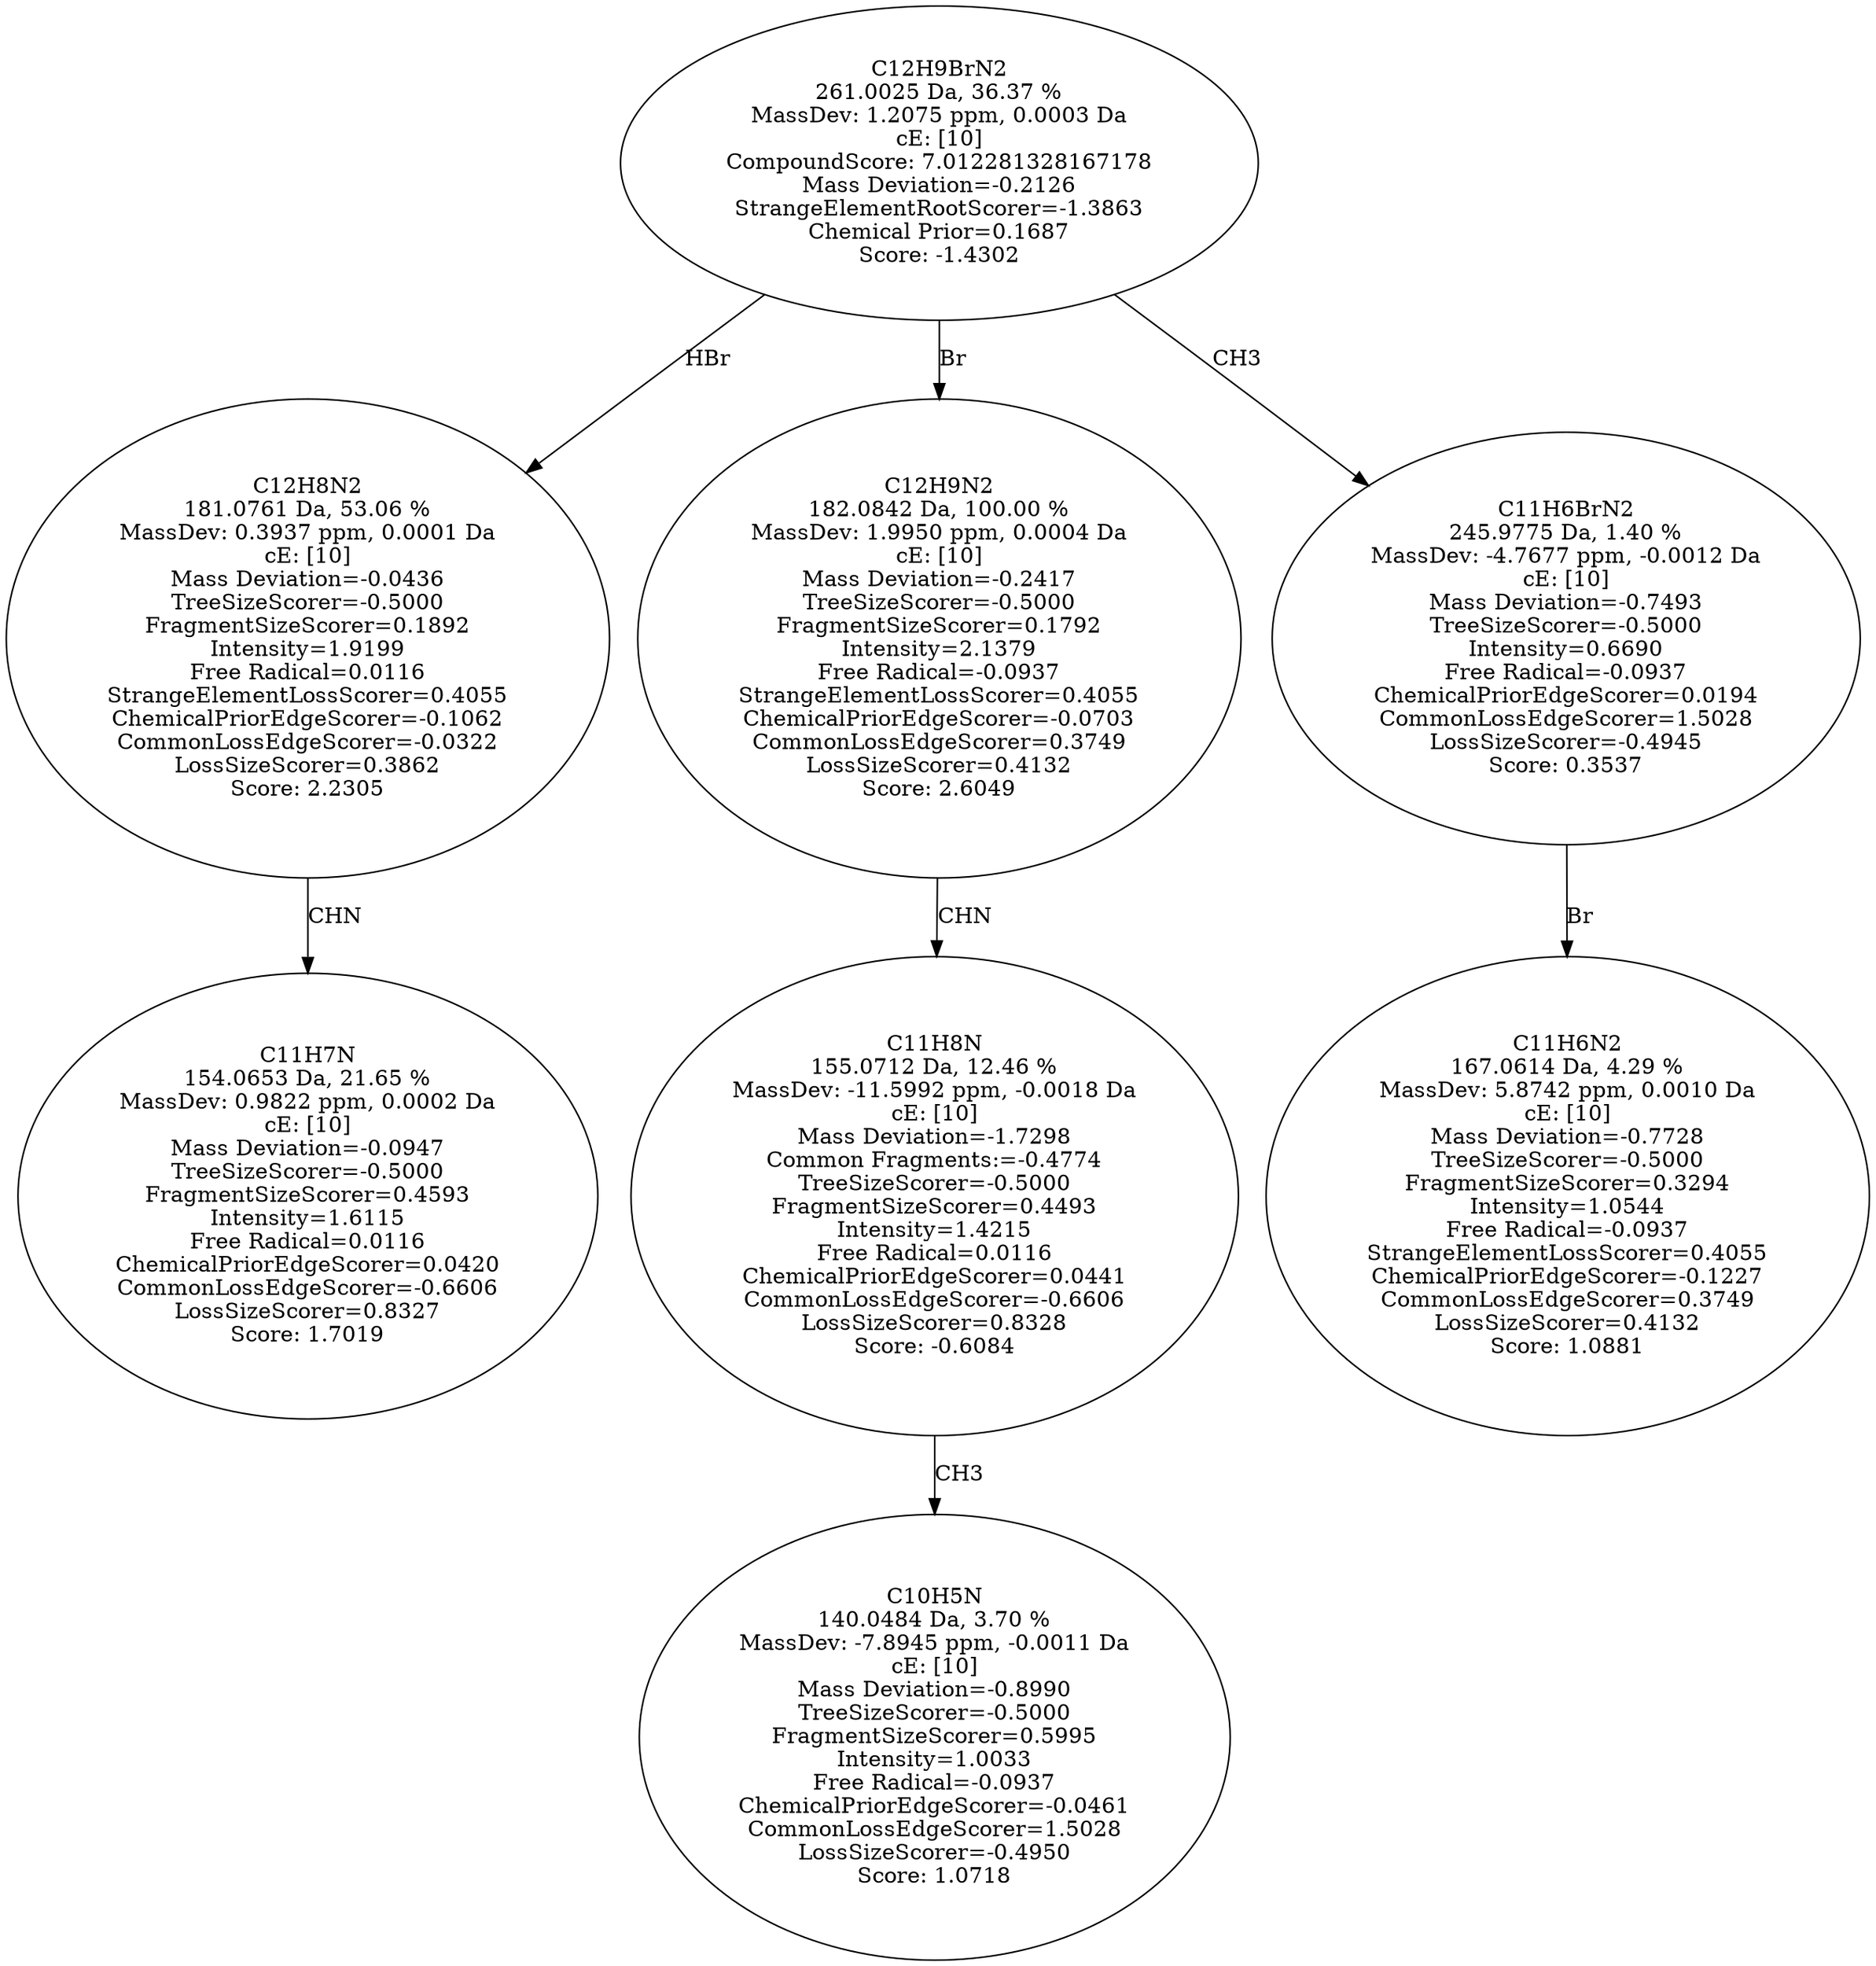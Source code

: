strict digraph {
v1 [label="C11H7N\n154.0653 Da, 21.65 %\nMassDev: 0.9822 ppm, 0.0002 Da\ncE: [10]\nMass Deviation=-0.0947\nTreeSizeScorer=-0.5000\nFragmentSizeScorer=0.4593\nIntensity=1.6115\nFree Radical=0.0116\nChemicalPriorEdgeScorer=0.0420\nCommonLossEdgeScorer=-0.6606\nLossSizeScorer=0.8327\nScore: 1.7019"];
v2 [label="C12H8N2\n181.0761 Da, 53.06 %\nMassDev: 0.3937 ppm, 0.0001 Da\ncE: [10]\nMass Deviation=-0.0436\nTreeSizeScorer=-0.5000\nFragmentSizeScorer=0.1892\nIntensity=1.9199\nFree Radical=0.0116\nStrangeElementLossScorer=0.4055\nChemicalPriorEdgeScorer=-0.1062\nCommonLossEdgeScorer=-0.0322\nLossSizeScorer=0.3862\nScore: 2.2305"];
v3 [label="C10H5N\n140.0484 Da, 3.70 %\nMassDev: -7.8945 ppm, -0.0011 Da\ncE: [10]\nMass Deviation=-0.8990\nTreeSizeScorer=-0.5000\nFragmentSizeScorer=0.5995\nIntensity=1.0033\nFree Radical=-0.0937\nChemicalPriorEdgeScorer=-0.0461\nCommonLossEdgeScorer=1.5028\nLossSizeScorer=-0.4950\nScore: 1.0718"];
v4 [label="C11H8N\n155.0712 Da, 12.46 %\nMassDev: -11.5992 ppm, -0.0018 Da\ncE: [10]\nMass Deviation=-1.7298\nCommon Fragments:=-0.4774\nTreeSizeScorer=-0.5000\nFragmentSizeScorer=0.4493\nIntensity=1.4215\nFree Radical=0.0116\nChemicalPriorEdgeScorer=0.0441\nCommonLossEdgeScorer=-0.6606\nLossSizeScorer=0.8328\nScore: -0.6084"];
v5 [label="C12H9N2\n182.0842 Da, 100.00 %\nMassDev: 1.9950 ppm, 0.0004 Da\ncE: [10]\nMass Deviation=-0.2417\nTreeSizeScorer=-0.5000\nFragmentSizeScorer=0.1792\nIntensity=2.1379\nFree Radical=-0.0937\nStrangeElementLossScorer=0.4055\nChemicalPriorEdgeScorer=-0.0703\nCommonLossEdgeScorer=0.3749\nLossSizeScorer=0.4132\nScore: 2.6049"];
v6 [label="C11H6N2\n167.0614 Da, 4.29 %\nMassDev: 5.8742 ppm, 0.0010 Da\ncE: [10]\nMass Deviation=-0.7728\nTreeSizeScorer=-0.5000\nFragmentSizeScorer=0.3294\nIntensity=1.0544\nFree Radical=-0.0937\nStrangeElementLossScorer=0.4055\nChemicalPriorEdgeScorer=-0.1227\nCommonLossEdgeScorer=0.3749\nLossSizeScorer=0.4132\nScore: 1.0881"];
v7 [label="C11H6BrN2\n245.9775 Da, 1.40 %\nMassDev: -4.7677 ppm, -0.0012 Da\ncE: [10]\nMass Deviation=-0.7493\nTreeSizeScorer=-0.5000\nIntensity=0.6690\nFree Radical=-0.0937\nChemicalPriorEdgeScorer=0.0194\nCommonLossEdgeScorer=1.5028\nLossSizeScorer=-0.4945\nScore: 0.3537"];
v8 [label="C12H9BrN2\n261.0025 Da, 36.37 %\nMassDev: 1.2075 ppm, 0.0003 Da\ncE: [10]\nCompoundScore: 7.012281328167178\nMass Deviation=-0.2126\nStrangeElementRootScorer=-1.3863\nChemical Prior=0.1687\nScore: -1.4302"];
v2 -> v1 [label="CHN"];
v8 -> v2 [label="HBr"];
v4 -> v3 [label="CH3"];
v5 -> v4 [label="CHN"];
v8 -> v5 [label="Br"];
v7 -> v6 [label="Br"];
v8 -> v7 [label="CH3"];
}